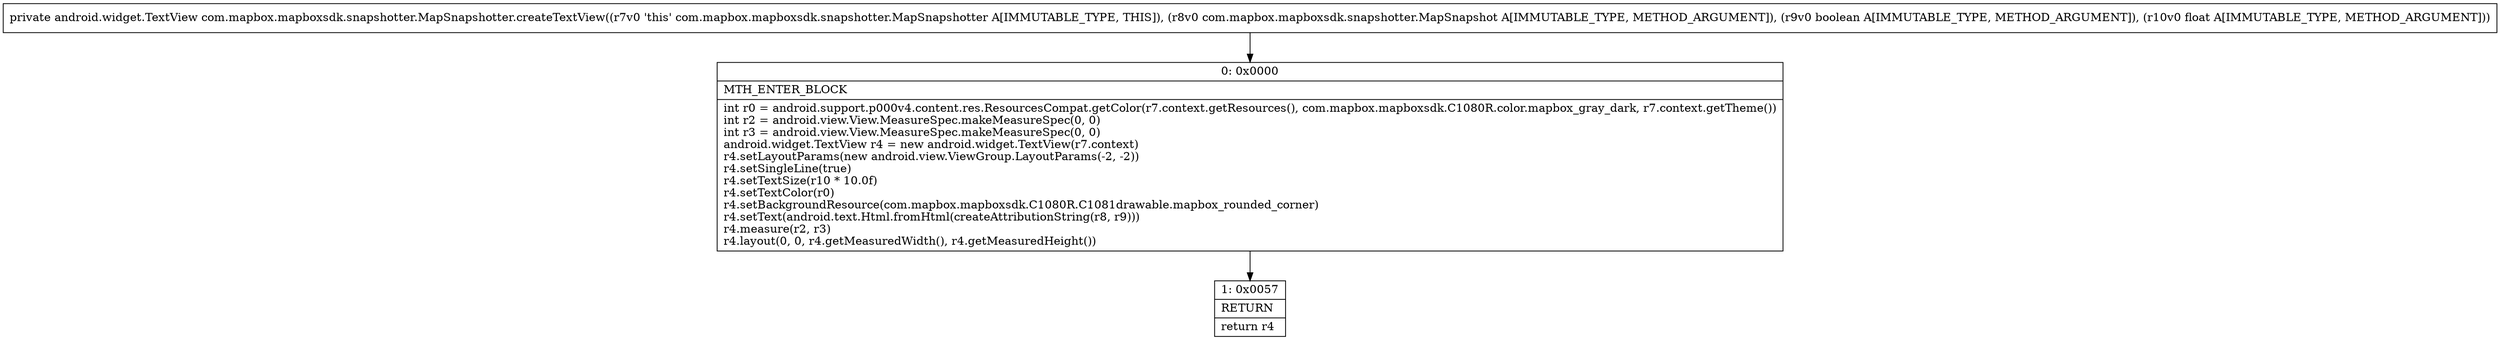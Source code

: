 digraph "CFG forcom.mapbox.mapboxsdk.snapshotter.MapSnapshotter.createTextView(Lcom\/mapbox\/mapboxsdk\/snapshotter\/MapSnapshot;ZF)Landroid\/widget\/TextView;" {
Node_0 [shape=record,label="{0\:\ 0x0000|MTH_ENTER_BLOCK\l|int r0 = android.support.p000v4.content.res.ResourcesCompat.getColor(r7.context.getResources(), com.mapbox.mapboxsdk.C1080R.color.mapbox_gray_dark, r7.context.getTheme())\lint r2 = android.view.View.MeasureSpec.makeMeasureSpec(0, 0)\lint r3 = android.view.View.MeasureSpec.makeMeasureSpec(0, 0)\landroid.widget.TextView r4 = new android.widget.TextView(r7.context)\lr4.setLayoutParams(new android.view.ViewGroup.LayoutParams(\-2, \-2))\lr4.setSingleLine(true)\lr4.setTextSize(r10 * 10.0f)\lr4.setTextColor(r0)\lr4.setBackgroundResource(com.mapbox.mapboxsdk.C1080R.C1081drawable.mapbox_rounded_corner)\lr4.setText(android.text.Html.fromHtml(createAttributionString(r8, r9)))\lr4.measure(r2, r3)\lr4.layout(0, 0, r4.getMeasuredWidth(), r4.getMeasuredHeight())\l}"];
Node_1 [shape=record,label="{1\:\ 0x0057|RETURN\l|return r4\l}"];
MethodNode[shape=record,label="{private android.widget.TextView com.mapbox.mapboxsdk.snapshotter.MapSnapshotter.createTextView((r7v0 'this' com.mapbox.mapboxsdk.snapshotter.MapSnapshotter A[IMMUTABLE_TYPE, THIS]), (r8v0 com.mapbox.mapboxsdk.snapshotter.MapSnapshot A[IMMUTABLE_TYPE, METHOD_ARGUMENT]), (r9v0 boolean A[IMMUTABLE_TYPE, METHOD_ARGUMENT]), (r10v0 float A[IMMUTABLE_TYPE, METHOD_ARGUMENT])) }"];
MethodNode -> Node_0;
Node_0 -> Node_1;
}

